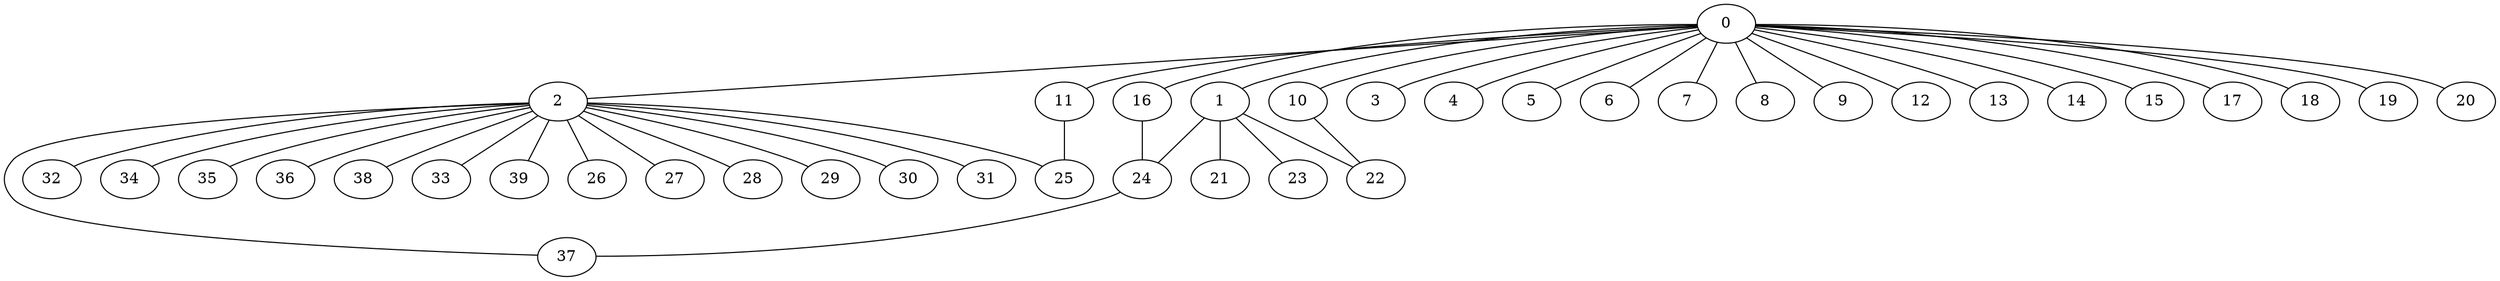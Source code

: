 
graph graphname {
    0 -- 1
0 -- 2
0 -- 3
0 -- 4
0 -- 5
0 -- 6
0 -- 7
0 -- 8
0 -- 9
0 -- 10
0 -- 11
0 -- 12
0 -- 13
0 -- 14
0 -- 15
0 -- 16
0 -- 17
0 -- 18
0 -- 19
0 -- 20
1 -- 24
1 -- 21
1 -- 22
1 -- 23
2 -- 32
2 -- 34
2 -- 35
2 -- 36
2 -- 37
2 -- 38
2 -- 33
2 -- 39
2 -- 25
2 -- 26
2 -- 27
2 -- 28
2 -- 29
2 -- 30
2 -- 31
10 -- 22
11 -- 25
16 -- 24
24 -- 37

}
